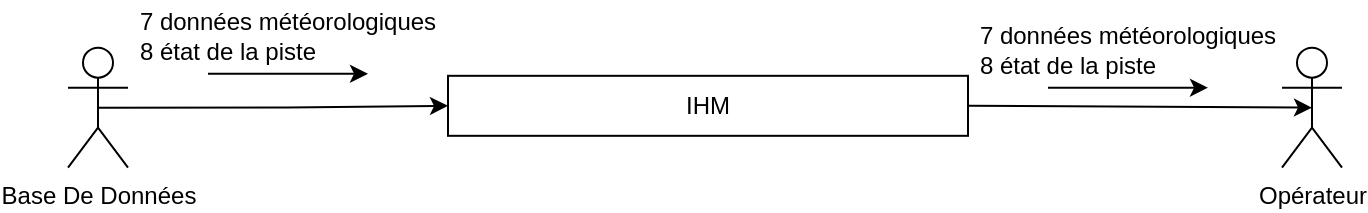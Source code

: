 <mxfile version="26.0.10">
  <diagram name="Page-1" id="wx6Wx51T-HRnJOHuFUpR">
    <mxGraphModel dx="1029" dy="463" grid="1" gridSize="10" guides="1" tooltips="1" connect="1" arrows="1" fold="1" page="1" pageScale="1" pageWidth="827" pageHeight="1169" math="0" shadow="0">
      <root>
        <mxCell id="0" />
        <mxCell id="1" parent="0" />
        <mxCell id="EBjdS0SXRLQLnNG340Il-5" value="&lt;div style=&quot;text-align: left;&quot;&gt;&lt;span style=&quot;background-color: transparent; color: light-dark(rgb(0, 0, 0), rgb(255, 255, 255));&quot;&gt;7 données météorologiques&lt;/span&gt;&lt;/div&gt;&lt;div style=&quot;text-align: left;&quot;&gt;8 état de la piste&lt;/div&gt;" style="text;html=1;align=center;verticalAlign=middle;whiteSpace=wrap;rounded=0;rotation=0;" parent="1" vertex="1">
          <mxGeometry x="640" y="470" width="160" height="36.82" as="geometry" />
        </mxCell>
        <mxCell id="EBjdS0SXRLQLnNG340Il-7" value="" style="endArrow=classic;html=1;rounded=0;exitX=0.25;exitY=1;exitDx=0;exitDy=0;entryX=0.75;entryY=1;entryDx=0;entryDy=0;" parent="1" source="EBjdS0SXRLQLnNG340Il-5" target="EBjdS0SXRLQLnNG340Il-5" edge="1">
          <mxGeometry width="50" height="50" relative="1" as="geometry">
            <mxPoint x="620" y="706.82" as="sourcePoint" />
            <mxPoint x="670" y="656.82" as="targetPoint" />
          </mxGeometry>
        </mxCell>
        <mxCell id="EBjdS0SXRLQLnNG340Il-8" value="IHM" style="rounded=0;whiteSpace=wrap;html=1;" parent="1" vertex="1">
          <mxGeometry x="380" y="500.91" width="260" height="30" as="geometry" />
        </mxCell>
        <mxCell id="EBjdS0SXRLQLnNG340Il-9" style="edgeStyle=orthogonalEdgeStyle;rounded=0;orthogonalLoop=1;jettySize=auto;html=1;exitX=0.5;exitY=0.5;exitDx=0;exitDy=0;exitPerimeter=0;entryX=0;entryY=0.5;entryDx=0;entryDy=0;" parent="1" source="EBjdS0SXRLQLnNG340Il-10" target="EBjdS0SXRLQLnNG340Il-8" edge="1">
          <mxGeometry relative="1" as="geometry" />
        </mxCell>
        <mxCell id="EBjdS0SXRLQLnNG340Il-10" value="Base De Données" style="shape=umlActor;verticalLabelPosition=bottom;verticalAlign=top;html=1;outlineConnect=0;" parent="1" vertex="1">
          <mxGeometry x="190" y="486.82" width="30" height="60" as="geometry" />
        </mxCell>
        <mxCell id="EBjdS0SXRLQLnNG340Il-18" value="Opérateur" style="shape=umlActor;verticalLabelPosition=bottom;verticalAlign=top;html=1;outlineConnect=0;" parent="1" vertex="1">
          <mxGeometry x="797" y="486.82" width="30" height="60" as="geometry" />
        </mxCell>
        <mxCell id="EBjdS0SXRLQLnNG340Il-20" value="" style="endArrow=classic;html=1;rounded=0;entryX=0.5;entryY=0.5;entryDx=0;entryDy=0;entryPerimeter=0;exitX=1;exitY=0.5;exitDx=0;exitDy=0;" parent="1" source="EBjdS0SXRLQLnNG340Il-8" target="EBjdS0SXRLQLnNG340Il-18" edge="1">
          <mxGeometry width="50" height="50" relative="1" as="geometry">
            <mxPoint x="530" y="659.5" as="sourcePoint" />
            <mxPoint x="602" y="659.5" as="targetPoint" />
          </mxGeometry>
        </mxCell>
        <mxCell id="KJHO_WZzniwEZ0wPX_X9-4" value="&lt;div style=&quot;text-align: left;&quot;&gt;&lt;span style=&quot;background-color: transparent; color: light-dark(rgb(0, 0, 0), rgb(255, 255, 255));&quot;&gt;7 données météorologiques&lt;/span&gt;&lt;/div&gt;&lt;div style=&quot;text-align: left;&quot;&gt;8 état de la piste&lt;/div&gt;" style="text;html=1;align=center;verticalAlign=middle;whiteSpace=wrap;rounded=0;rotation=0;" vertex="1" parent="1">
          <mxGeometry x="220" y="463.09" width="160" height="36.82" as="geometry" />
        </mxCell>
        <mxCell id="KJHO_WZzniwEZ0wPX_X9-5" value="" style="endArrow=classic;html=1;rounded=0;exitX=0.25;exitY=1;exitDx=0;exitDy=0;entryX=0.75;entryY=1;entryDx=0;entryDy=0;" edge="1" parent="1" source="KJHO_WZzniwEZ0wPX_X9-4" target="KJHO_WZzniwEZ0wPX_X9-4">
          <mxGeometry width="50" height="50" relative="1" as="geometry">
            <mxPoint x="200" y="699.91" as="sourcePoint" />
            <mxPoint x="250" y="649.91" as="targetPoint" />
          </mxGeometry>
        </mxCell>
      </root>
    </mxGraphModel>
  </diagram>
</mxfile>
